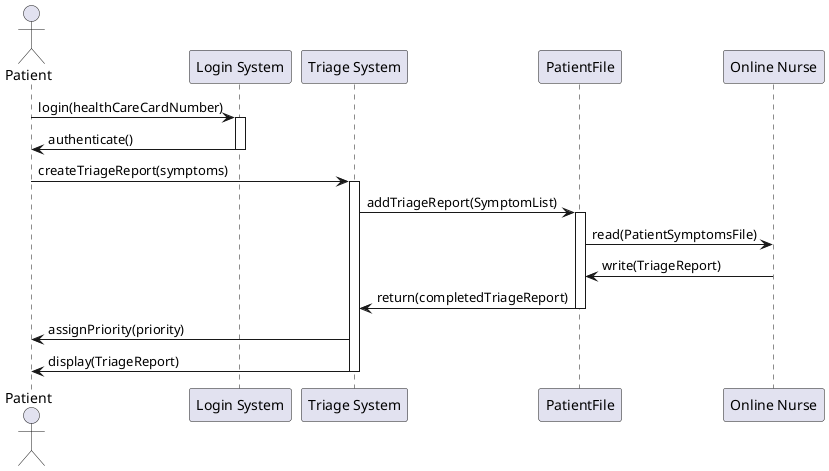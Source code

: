 ' Patient creating triage report
@startuml
actor Patient

participant "Login System" as Login
participant "Triage System" as Triage
participant PatientFile
participant "Online Nurse" as ON


Patient -> Login: login(healthCareCardNumber)
activate Login
Login -> Patient: authenticate()
deactivate Login

Patient -> Triage: createTriageReport(symptoms)
activate Triage
Triage -> PatientFile: addTriageReport(SymptomList)
activate PatientFile
PatientFile -> ON: read(PatientSymptomsFile)
ON->PatientFile: write(TriageReport)
PatientFile -> Triage: return(completedTriageReport)
deactivate PatientFile

Triage-> Patient: assignPriority(priority) 
Triage -> Patient: display(TriageReport)
deactivate Triage
@enduml 
